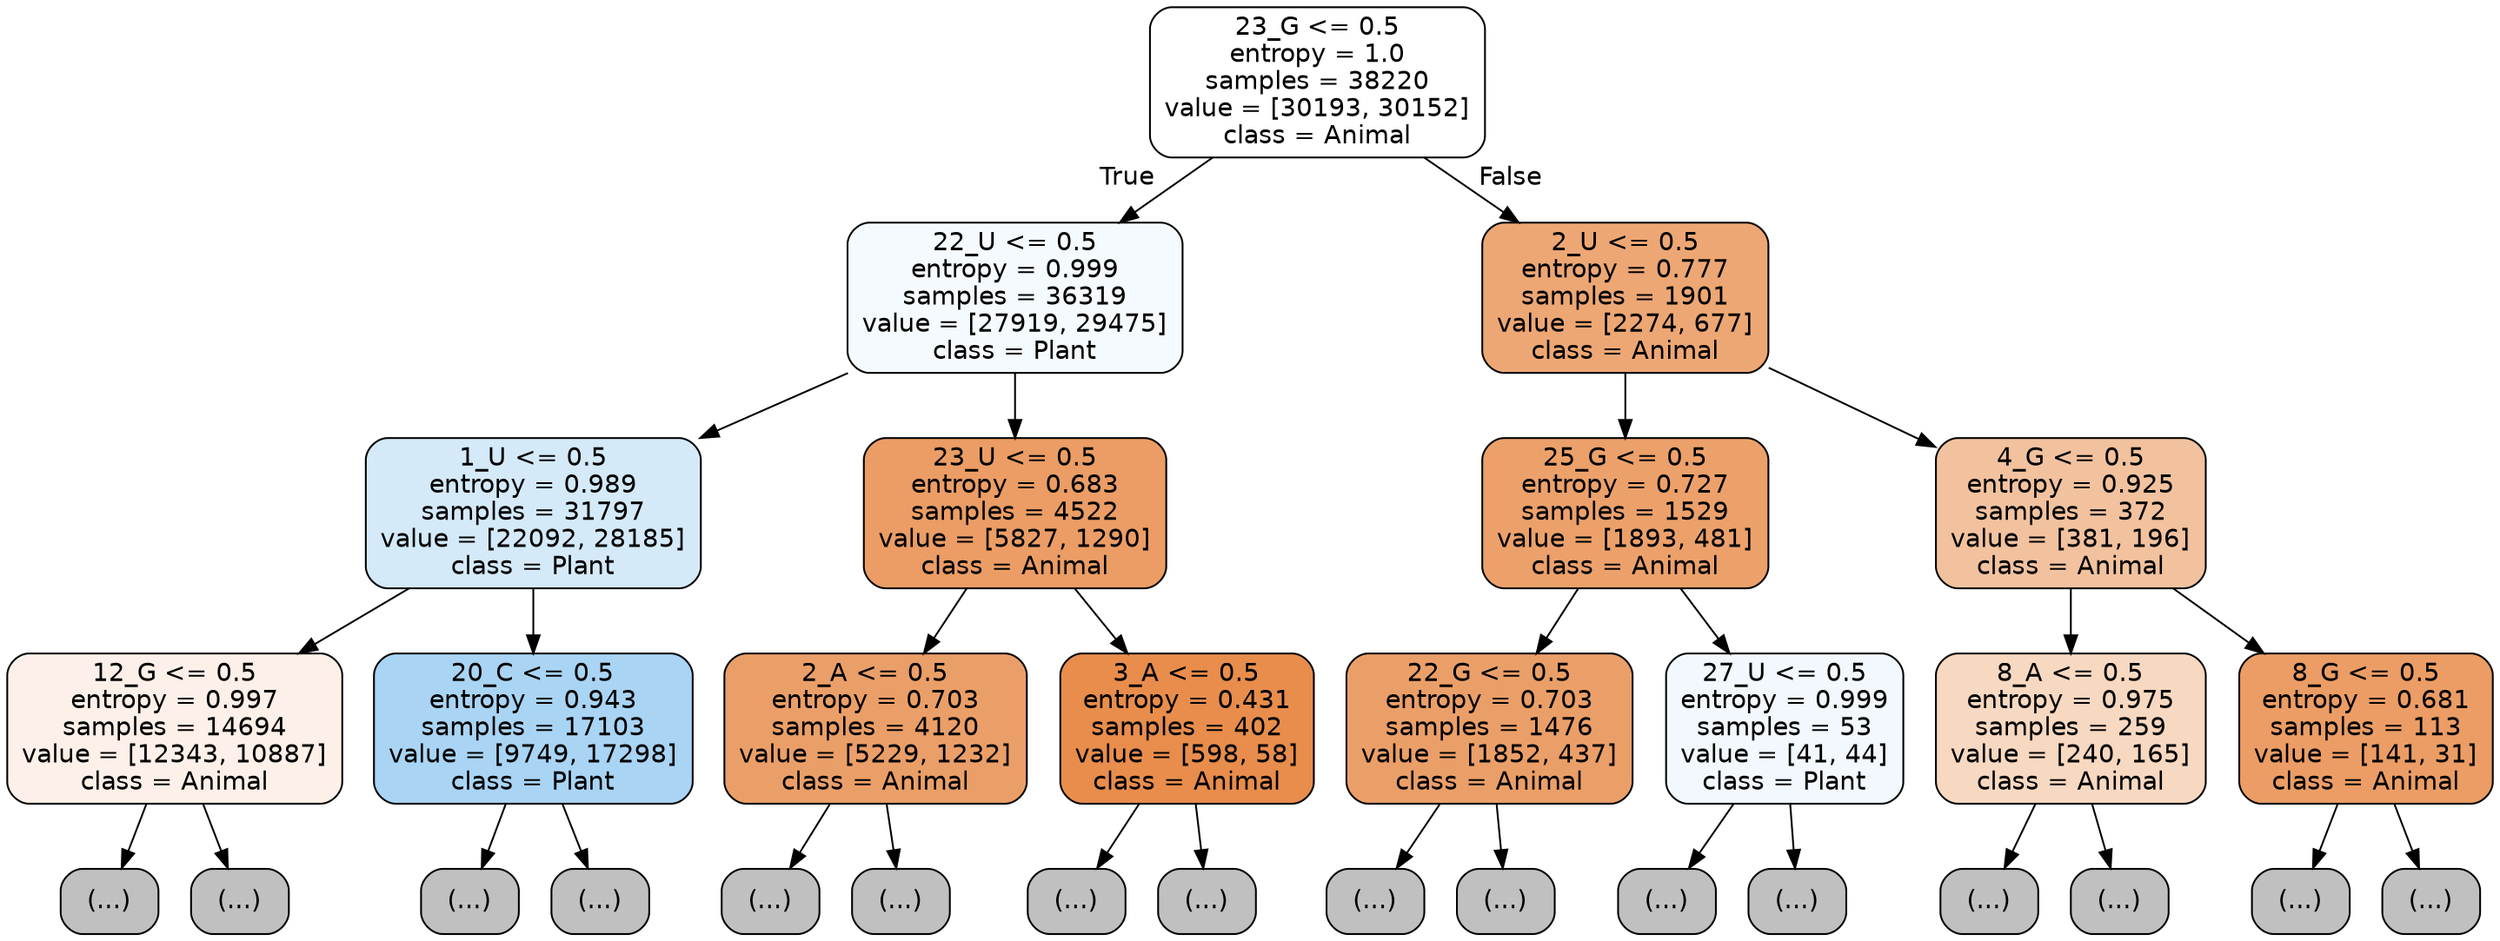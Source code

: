 digraph Tree {
node [shape=box, style="filled, rounded", color="black", fontname="helvetica"] ;
edge [fontname="helvetica"] ;
0 [label="23_G <= 0.5\nentropy = 1.0\nsamples = 38220\nvalue = [30193, 30152]\nclass = Animal", fillcolor="#ffffff"] ;
1 [label="22_U <= 0.5\nentropy = 0.999\nsamples = 36319\nvalue = [27919, 29475]\nclass = Plant", fillcolor="#f5fafe"] ;
0 -> 1 [labeldistance=2.5, labelangle=45, headlabel="True"] ;
2 [label="1_U <= 0.5\nentropy = 0.989\nsamples = 31797\nvalue = [22092, 28185]\nclass = Plant", fillcolor="#d4eaf9"] ;
1 -> 2 ;
3 [label="12_G <= 0.5\nentropy = 0.997\nsamples = 14694\nvalue = [12343, 10887]\nclass = Animal", fillcolor="#fcf0e8"] ;
2 -> 3 ;
4 [label="(...)", fillcolor="#C0C0C0"] ;
3 -> 4 ;
6031 [label="(...)", fillcolor="#C0C0C0"] ;
3 -> 6031 ;
8188 [label="20_C <= 0.5\nentropy = 0.943\nsamples = 17103\nvalue = [9749, 17298]\nclass = Plant", fillcolor="#a9d4f4"] ;
2 -> 8188 ;
8189 [label="(...)", fillcolor="#C0C0C0"] ;
8188 -> 8189 ;
12798 [label="(...)", fillcolor="#C0C0C0"] ;
8188 -> 12798 ;
14303 [label="23_U <= 0.5\nentropy = 0.683\nsamples = 4522\nvalue = [5827, 1290]\nclass = Animal", fillcolor="#eb9d65"] ;
1 -> 14303 ;
14304 [label="2_A <= 0.5\nentropy = 0.703\nsamples = 4120\nvalue = [5229, 1232]\nclass = Animal", fillcolor="#eb9f68"] ;
14303 -> 14304 ;
14305 [label="(...)", fillcolor="#C0C0C0"] ;
14304 -> 14305 ;
15536 [label="(...)", fillcolor="#C0C0C0"] ;
14304 -> 15536 ;
15899 [label="3_A <= 0.5\nentropy = 0.431\nsamples = 402\nvalue = [598, 58]\nclass = Animal", fillcolor="#e88d4c"] ;
14303 -> 15899 ;
15900 [label="(...)", fillcolor="#C0C0C0"] ;
15899 -> 15900 ;
16011 [label="(...)", fillcolor="#C0C0C0"] ;
15899 -> 16011 ;
16034 [label="2_U <= 0.5\nentropy = 0.777\nsamples = 1901\nvalue = [2274, 677]\nclass = Animal", fillcolor="#eda774"] ;
0 -> 16034 [labeldistance=2.5, labelangle=-45, headlabel="False"] ;
16035 [label="25_G <= 0.5\nentropy = 0.727\nsamples = 1529\nvalue = [1893, 481]\nclass = Animal", fillcolor="#eca16b"] ;
16034 -> 16035 ;
16036 [label="22_G <= 0.5\nentropy = 0.703\nsamples = 1476\nvalue = [1852, 437]\nclass = Animal", fillcolor="#eb9f68"] ;
16035 -> 16036 ;
16037 [label="(...)", fillcolor="#C0C0C0"] ;
16036 -> 16037 ;
16414 [label="(...)", fillcolor="#C0C0C0"] ;
16036 -> 16414 ;
16577 [label="27_U <= 0.5\nentropy = 0.999\nsamples = 53\nvalue = [41, 44]\nclass = Plant", fillcolor="#f2f8fd"] ;
16035 -> 16577 ;
16578 [label="(...)", fillcolor="#C0C0C0"] ;
16577 -> 16578 ;
16599 [label="(...)", fillcolor="#C0C0C0"] ;
16577 -> 16599 ;
16600 [label="4_G <= 0.5\nentropy = 0.925\nsamples = 372\nvalue = [381, 196]\nclass = Animal", fillcolor="#f2c29f"] ;
16034 -> 16600 ;
16601 [label="8_A <= 0.5\nentropy = 0.975\nsamples = 259\nvalue = [240, 165]\nclass = Animal", fillcolor="#f7d8c1"] ;
16600 -> 16601 ;
16602 [label="(...)", fillcolor="#C0C0C0"] ;
16601 -> 16602 ;
16697 [label="(...)", fillcolor="#C0C0C0"] ;
16601 -> 16697 ;
16722 [label="8_G <= 0.5\nentropy = 0.681\nsamples = 113\nvalue = [141, 31]\nclass = Animal", fillcolor="#eb9d65"] ;
16600 -> 16722 ;
16723 [label="(...)", fillcolor="#C0C0C0"] ;
16722 -> 16723 ;
16766 [label="(...)", fillcolor="#C0C0C0"] ;
16722 -> 16766 ;
}